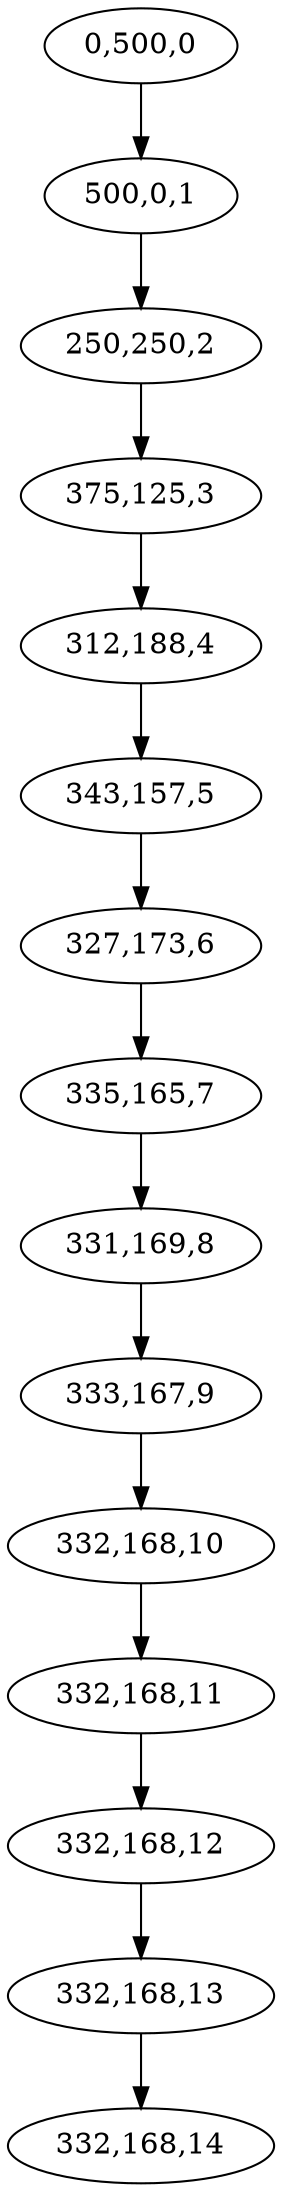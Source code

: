 digraph G{
"0,500,0"->"500,0,1";
"500,0,1"->"250,250,2";
"250,250,2"->"375,125,3";
"375,125,3"->"312,188,4";
"312,188,4"->"343,157,5";
"343,157,5"->"327,173,6";
"327,173,6"->"335,165,7";
"335,165,7"->"331,169,8";
"331,169,8"->"333,167,9";
"333,167,9"->"332,168,10";
"332,168,10"->"332,168,11";
"332,168,11"->"332,168,12";
"332,168,12"->"332,168,13";
"332,168,13"->"332,168,14";

}